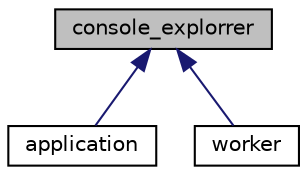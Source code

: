 digraph "console_explorrer"
{
  edge [fontname="Helvetica",fontsize="10",labelfontname="Helvetica",labelfontsize="10"];
  node [fontname="Helvetica",fontsize="10",shape=record];
  Node0 [label="console_explorrer",height=0.2,width=0.4,color="black", fillcolor="grey75", style="filled", fontcolor="black"];
  Node0 -> Node1 [dir="back",color="midnightblue",fontsize="10",style="solid",fontname="Helvetica"];
  Node1 [label="application",height=0.2,width=0.4,color="black", fillcolor="white", style="filled",URL="$classapplication.html",tooltip="Main application class. "];
  Node0 -> Node2 [dir="back",color="midnightblue",fontsize="10",style="solid",fontname="Helvetica"];
  Node2 [label="worker",height=0.2,width=0.4,color="black", fillcolor="white", style="filled",URL="$classworker.html",tooltip="Doing main operations with data. "];
}
